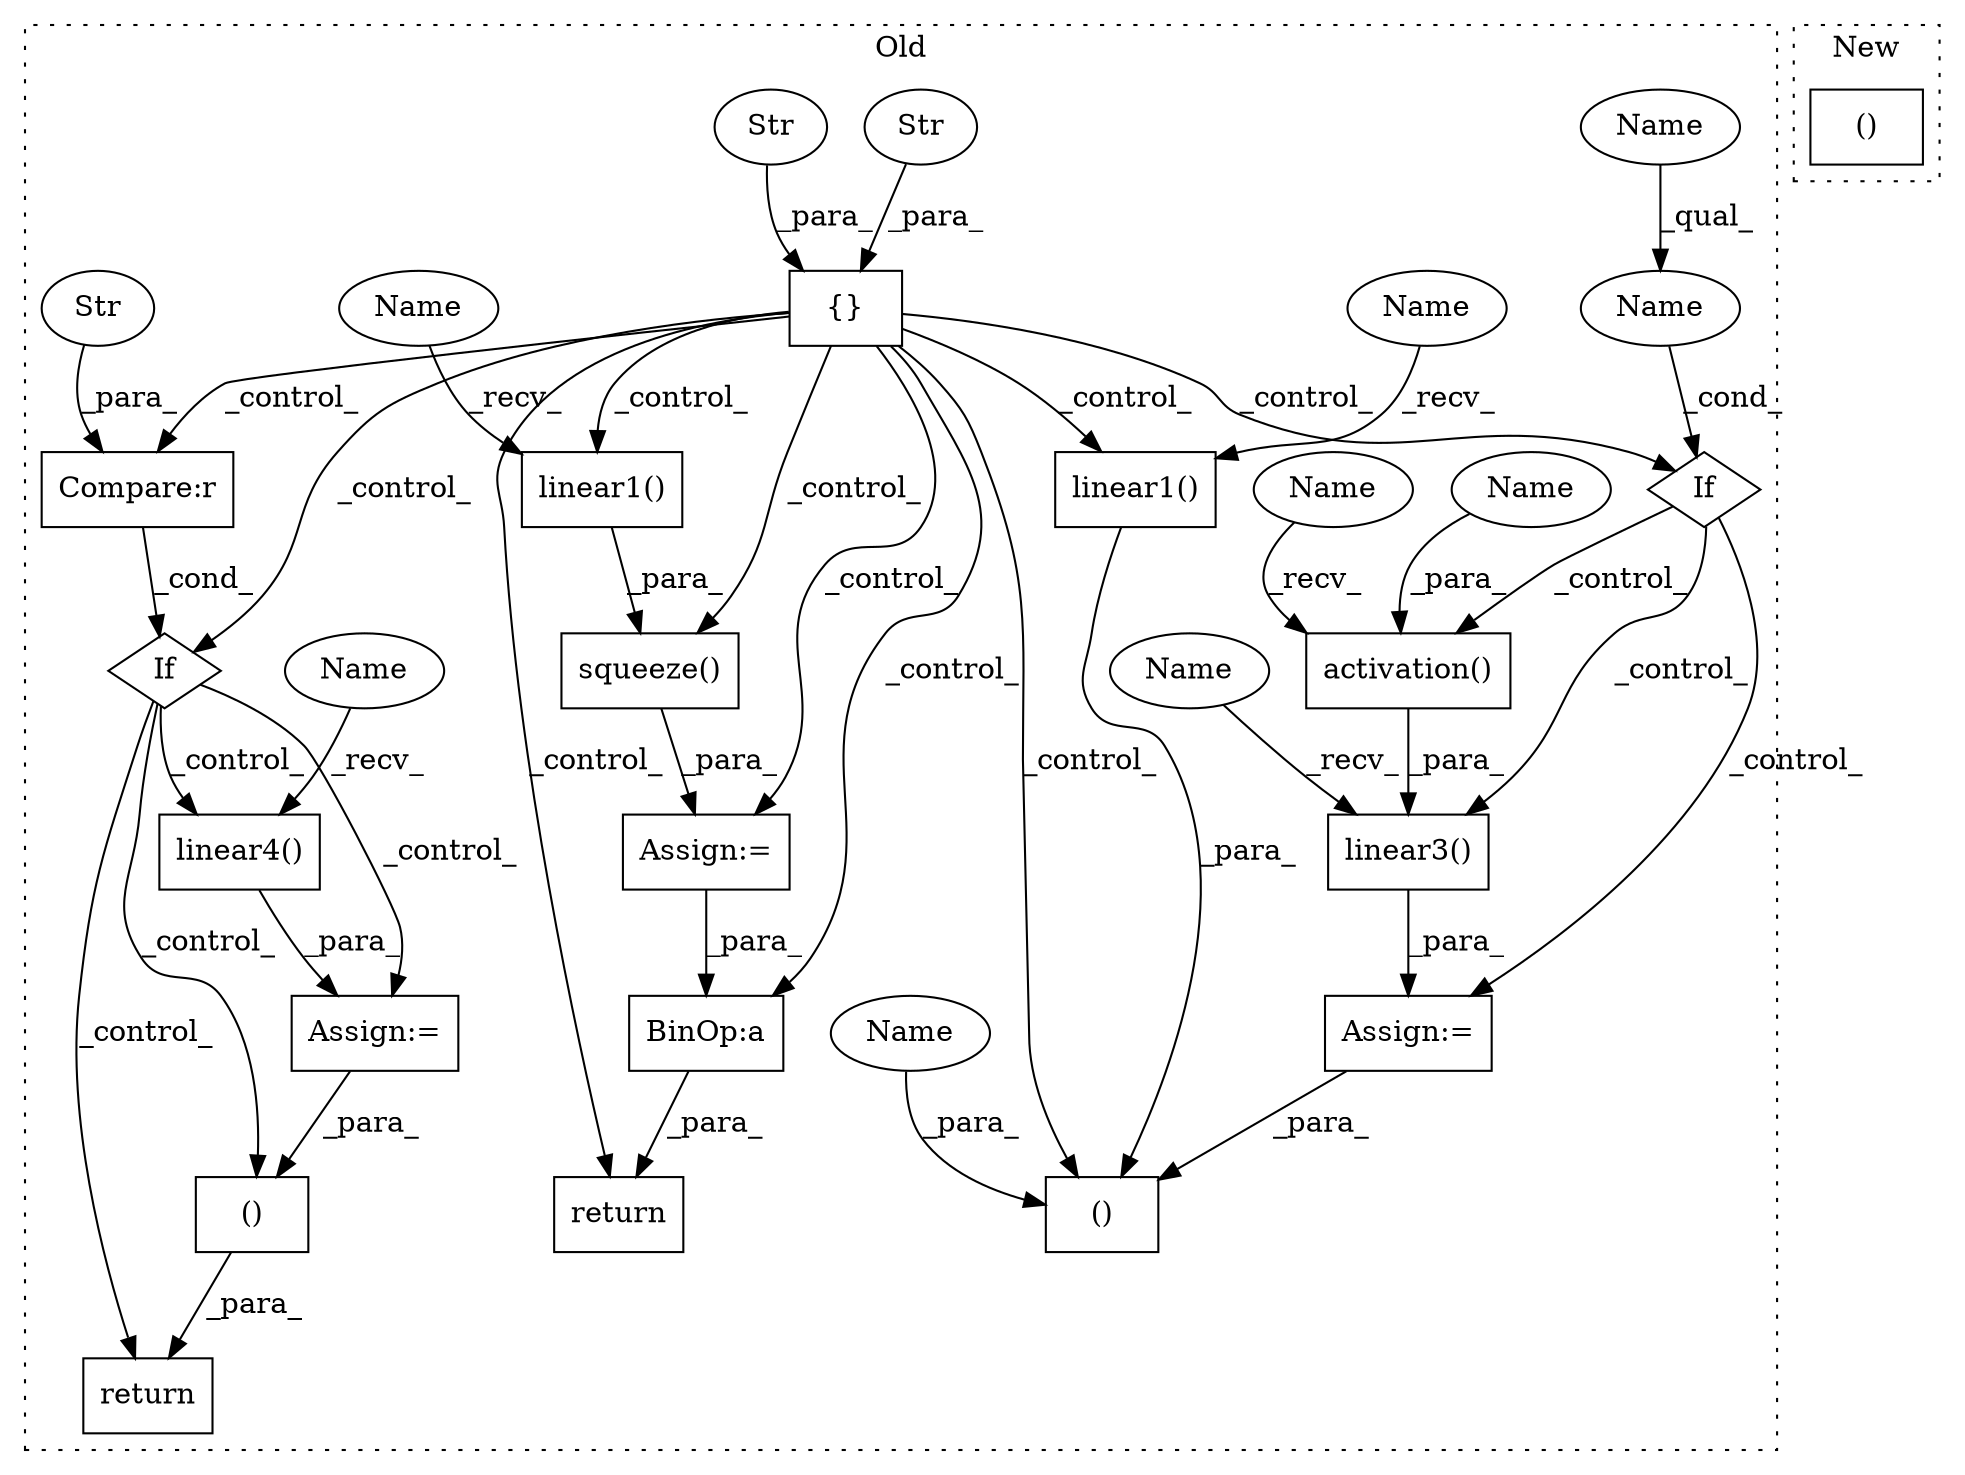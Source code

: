 digraph G {
subgraph cluster0 {
1 [label="linear3()" a="75" s="10885,10924" l="13,1" shape="box"];
3 [label="If" a="96" s="10828,10851" l="3,22" shape="diamond"];
4 [label="()" a="54" s="11123" l="26" shape="box"];
5 [label="linear1()" a="75" s="10701,10715" l="13,1" shape="box"];
6 [label="{}" a="59" s="10608,10652" l="1,0" shape="box"];
7 [label="linear1()" a="75" s="11254,11268" l="13,1" shape="box"];
8 [label="()" a="54" s="11585" l="15" shape="box"];
9 [label="BinOp:a" a="82" s="11380" l="3" shape="box"];
10 [label="Str" a="66" s="10639" l="13" shape="ellipse"];
11 [label="Str" a="66" s="10622" l="15" shape="ellipse"];
12 [label="Name" a="87" s="10831" l="20" shape="ellipse"];
13 [label="activation()" a="75" s="10898,10923" l="16,1" shape="box"];
14 [label="linear4()" a="75" s="11536,11550" l="13,1" shape="box"];
15 [label="Assign:=" a="68" s="11533" l="3" shape="box"];
16 [label="Assign:=" a="68" s="10882" l="3" shape="box"];
17 [label="return" a="93" s="11360" l="7" shape="box"];
18 [label="If" a="96" s="11406,11442" l="0,18" shape="diamond"];
19 [label="Compare:r" a="40" s="11406" l="36" shape="box"];
20 [label="Str" a="66" s="11435" l="7" shape="ellipse"];
21 [label="Assign:=" a="68" s="11237" l="3" shape="box"];
22 [label="squeeze()" a="75" s="11240,11269" l="14,1" shape="box"];
23 [label="return" a="93" s="11568" l="7" shape="box"];
24 [label="Name" a="87" s="10914" l="9" shape="ellipse"];
25 [label="Name" a="87" s="11125" l="9" shape="ellipse"];
26 [label="Name" a="87" s="10885" l="4" shape="ellipse"];
27 [label="Name" a="87" s="10898" l="4" shape="ellipse"];
28 [label="Name" a="87" s="10701" l="4" shape="ellipse"];
29 [label="Name" a="87" s="10831" l="4" shape="ellipse"];
30 [label="Name" a="87" s="11536" l="4" shape="ellipse"];
31 [label="Name" a="87" s="11254" l="4" shape="ellipse"];
label = "Old";
style="dotted";
}
subgraph cluster1 {
2 [label="()" a="54" s="7804" l="12" shape="box"];
label = "New";
style="dotted";
}
1 -> 16 [label="_para_"];
3 -> 13 [label="_control_"];
3 -> 16 [label="_control_"];
3 -> 1 [label="_control_"];
5 -> 4 [label="_para_"];
6 -> 17 [label="_control_"];
6 -> 22 [label="_control_"];
6 -> 18 [label="_control_"];
6 -> 7 [label="_control_"];
6 -> 5 [label="_control_"];
6 -> 3 [label="_control_"];
6 -> 9 [label="_control_"];
6 -> 4 [label="_control_"];
6 -> 19 [label="_control_"];
6 -> 21 [label="_control_"];
7 -> 22 [label="_para_"];
8 -> 23 [label="_para_"];
9 -> 17 [label="_para_"];
10 -> 6 [label="_para_"];
11 -> 6 [label="_para_"];
12 -> 3 [label="_cond_"];
13 -> 1 [label="_para_"];
14 -> 15 [label="_para_"];
15 -> 8 [label="_para_"];
16 -> 4 [label="_para_"];
18 -> 8 [label="_control_"];
18 -> 15 [label="_control_"];
18 -> 14 [label="_control_"];
18 -> 23 [label="_control_"];
19 -> 18 [label="_cond_"];
20 -> 19 [label="_para_"];
21 -> 9 [label="_para_"];
22 -> 21 [label="_para_"];
24 -> 13 [label="_para_"];
25 -> 4 [label="_para_"];
26 -> 1 [label="_recv_"];
27 -> 13 [label="_recv_"];
28 -> 5 [label="_recv_"];
29 -> 12 [label="_qual_"];
30 -> 14 [label="_recv_"];
31 -> 7 [label="_recv_"];
}